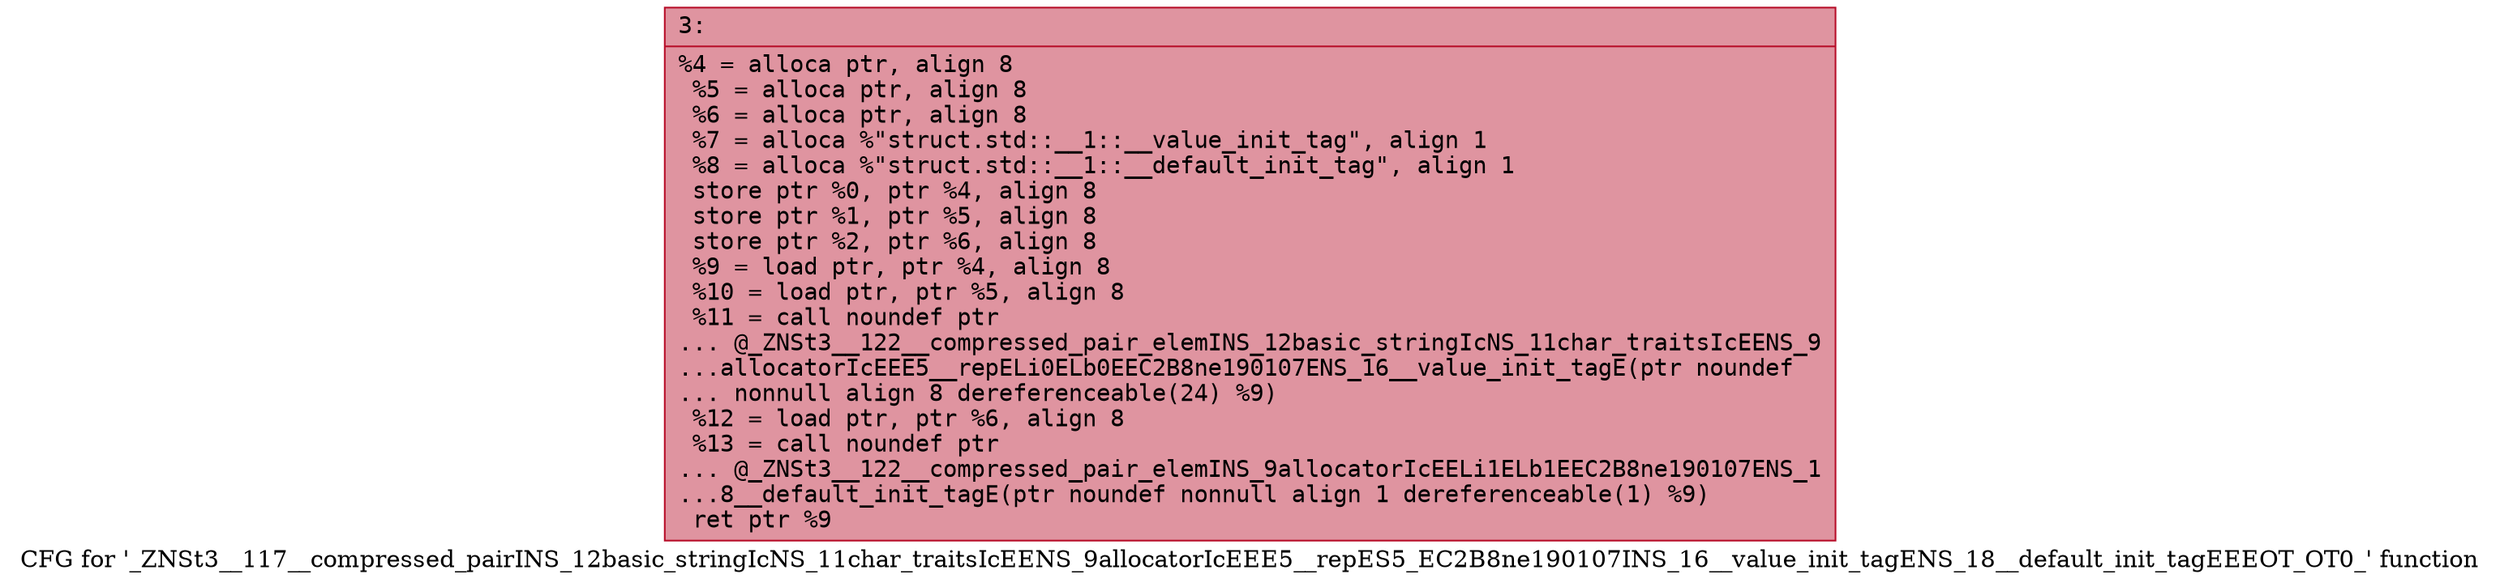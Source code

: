 digraph "CFG for '_ZNSt3__117__compressed_pairINS_12basic_stringIcNS_11char_traitsIcEENS_9allocatorIcEEE5__repES5_EC2B8ne190107INS_16__value_init_tagENS_18__default_init_tagEEEOT_OT0_' function" {
	label="CFG for '_ZNSt3__117__compressed_pairINS_12basic_stringIcNS_11char_traitsIcEENS_9allocatorIcEEE5__repES5_EC2B8ne190107INS_16__value_init_tagENS_18__default_init_tagEEEOT_OT0_' function";

	Node0x600000638640 [shape=record,color="#b70d28ff", style=filled, fillcolor="#b70d2870" fontname="Courier",label="{3:\l|  %4 = alloca ptr, align 8\l  %5 = alloca ptr, align 8\l  %6 = alloca ptr, align 8\l  %7 = alloca %\"struct.std::__1::__value_init_tag\", align 1\l  %8 = alloca %\"struct.std::__1::__default_init_tag\", align 1\l  store ptr %0, ptr %4, align 8\l  store ptr %1, ptr %5, align 8\l  store ptr %2, ptr %6, align 8\l  %9 = load ptr, ptr %4, align 8\l  %10 = load ptr, ptr %5, align 8\l  %11 = call noundef ptr\l... @_ZNSt3__122__compressed_pair_elemINS_12basic_stringIcNS_11char_traitsIcEENS_9\l...allocatorIcEEE5__repELi0ELb0EEC2B8ne190107ENS_16__value_init_tagE(ptr noundef\l... nonnull align 8 dereferenceable(24) %9)\l  %12 = load ptr, ptr %6, align 8\l  %13 = call noundef ptr\l... @_ZNSt3__122__compressed_pair_elemINS_9allocatorIcEELi1ELb1EEC2B8ne190107ENS_1\l...8__default_init_tagE(ptr noundef nonnull align 1 dereferenceable(1) %9)\l  ret ptr %9\l}"];
}

